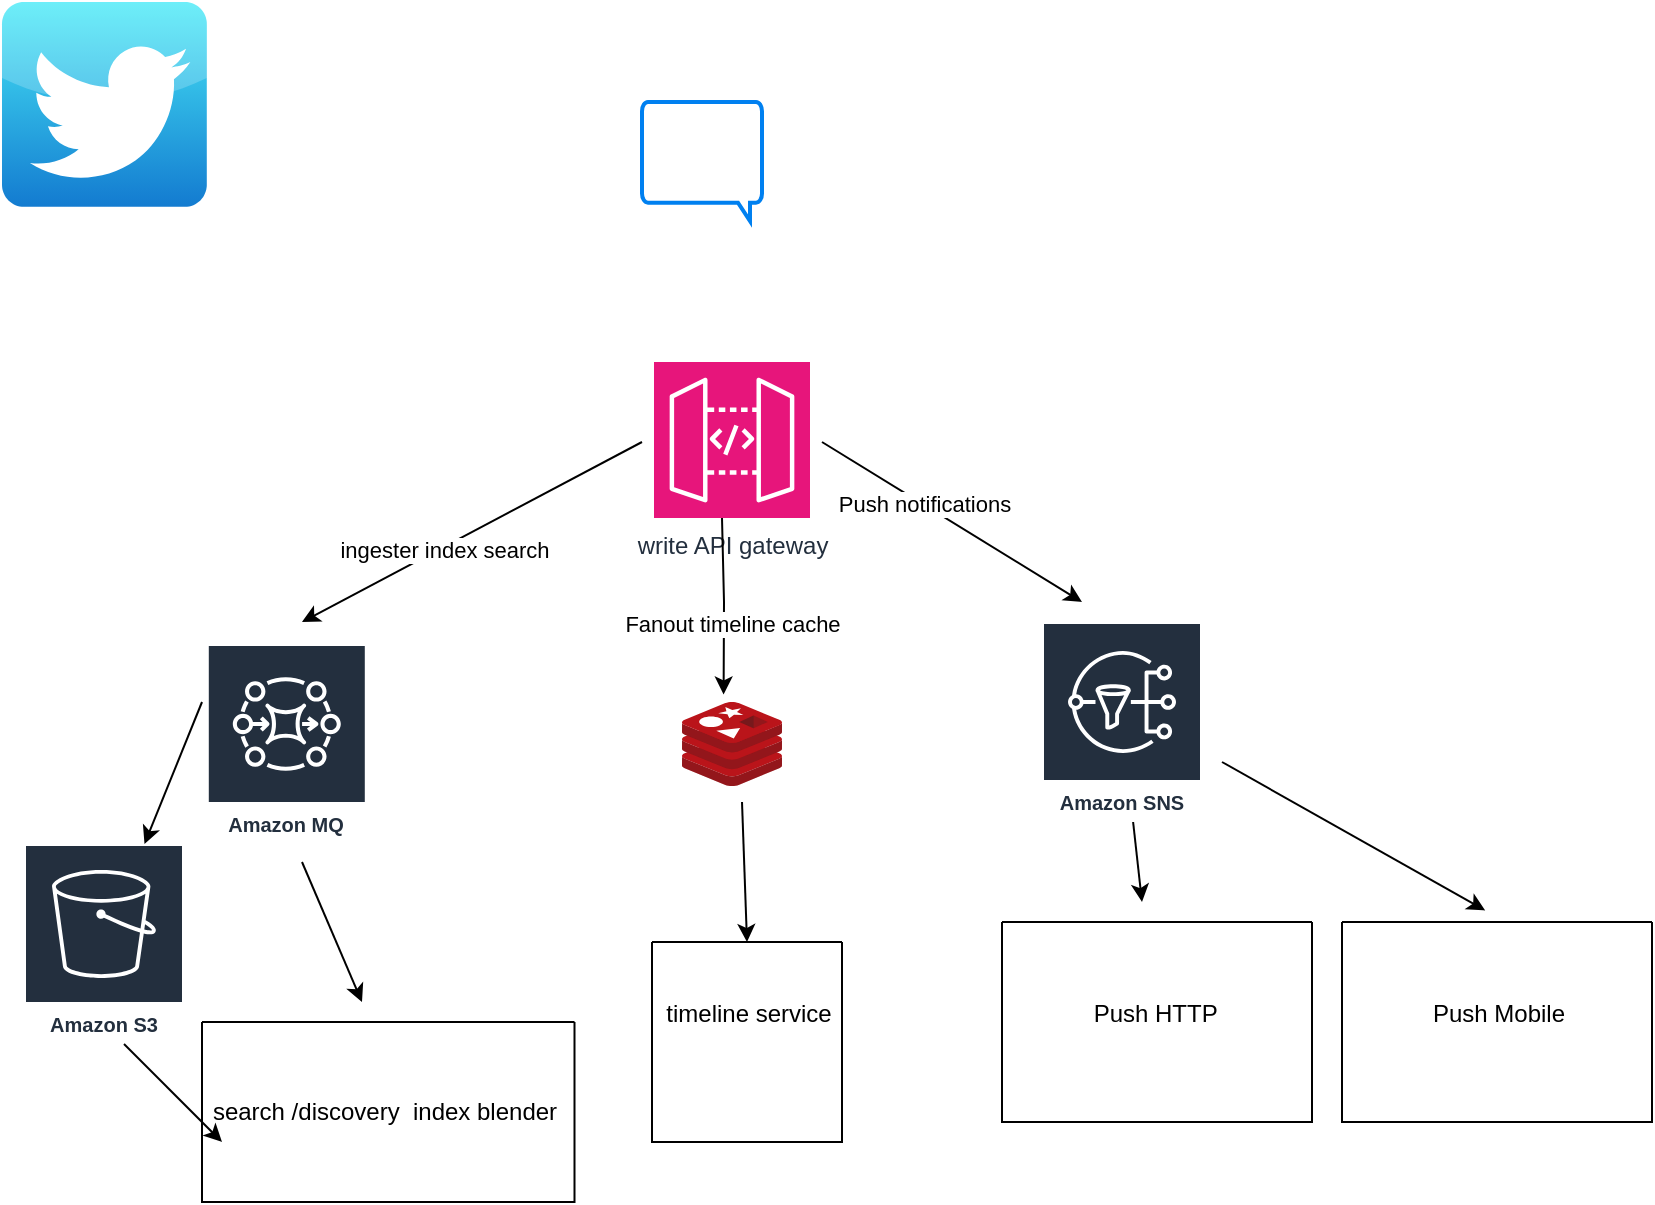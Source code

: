 <mxfile version="24.0.7" type="github">
  <diagram name="Page-1" id="Kx_ZAv3h6-Mh3C6Pe846">
    <mxGraphModel dx="1050" dy="565" grid="1" gridSize="10" guides="1" tooltips="1" connect="1" arrows="1" fold="1" page="1" pageScale="1" pageWidth="850" pageHeight="1100" math="0" shadow="0">
      <root>
        <mxCell id="0" />
        <mxCell id="1" parent="0" />
        <mxCell id="dJiBCfVNSnD9k2AhSeLN-1" value="" style="dashed=0;outlineConnect=0;html=1;align=center;labelPosition=center;verticalLabelPosition=bottom;verticalAlign=top;shape=mxgraph.webicons.twitter;fillColor=#49EAF7;gradientColor=#137BD0" vertex="1" parent="1">
          <mxGeometry x="10" y="10" width="102.4" height="102.4" as="geometry" />
        </mxCell>
        <mxCell id="dJiBCfVNSnD9k2AhSeLN-2" value="" style="html=1;verticalLabelPosition=bottom;align=center;labelBackgroundColor=#ffffff;verticalAlign=top;strokeWidth=2;strokeColor=#0080F0;shadow=0;dashed=0;shape=mxgraph.ios7.icons.message;" vertex="1" parent="1">
          <mxGeometry x="330" y="60" width="60" height="59.5" as="geometry" />
        </mxCell>
        <mxCell id="dJiBCfVNSnD9k2AhSeLN-3" value="write API gateway" style="sketch=0;points=[[0,0,0],[0.25,0,0],[0.5,0,0],[0.75,0,0],[1,0,0],[0,1,0],[0.25,1,0],[0.5,1,0],[0.75,1,0],[1,1,0],[0,0.25,0],[0,0.5,0],[0,0.75,0],[1,0.25,0],[1,0.5,0],[1,0.75,0]];outlineConnect=0;fontColor=#232F3E;fillColor=#E7157B;strokeColor=#ffffff;dashed=0;verticalLabelPosition=bottom;verticalAlign=top;align=center;html=1;fontSize=12;fontStyle=0;aspect=fixed;shape=mxgraph.aws4.resourceIcon;resIcon=mxgraph.aws4.api_gateway;" vertex="1" parent="1">
          <mxGeometry x="336" y="190" width="78" height="78" as="geometry" />
        </mxCell>
        <mxCell id="dJiBCfVNSnD9k2AhSeLN-4" value="" style="image;sketch=0;aspect=fixed;html=1;points=[];align=center;fontSize=12;image=img/lib/mscae/Cache_Redis_Product.svg;" vertex="1" parent="1">
          <mxGeometry x="350" y="360" width="50" height="42" as="geometry" />
        </mxCell>
        <mxCell id="dJiBCfVNSnD9k2AhSeLN-5" value="Amazon MQ" style="sketch=0;outlineConnect=0;fontColor=#232F3E;gradientColor=none;strokeColor=#ffffff;fillColor=#232F3E;dashed=0;verticalLabelPosition=middle;verticalAlign=bottom;align=center;html=1;whiteSpace=wrap;fontSize=10;fontStyle=1;spacing=3;shape=mxgraph.aws4.productIcon;prIcon=mxgraph.aws4.mq;" vertex="1" parent="1">
          <mxGeometry x="112.4" y="331" width="80" height="100" as="geometry" />
        </mxCell>
        <mxCell id="dJiBCfVNSnD9k2AhSeLN-7" value="Amazon SNS" style="sketch=0;outlineConnect=0;fontColor=#232F3E;gradientColor=none;strokeColor=#ffffff;fillColor=#232F3E;dashed=0;verticalLabelPosition=middle;verticalAlign=bottom;align=center;html=1;whiteSpace=wrap;fontSize=10;fontStyle=1;spacing=3;shape=mxgraph.aws4.productIcon;prIcon=mxgraph.aws4.sns;" vertex="1" parent="1">
          <mxGeometry x="530" y="320" width="80" height="100" as="geometry" />
        </mxCell>
        <mxCell id="dJiBCfVNSnD9k2AhSeLN-9" value="" style="endArrow=classic;html=1;rounded=0;" edge="1" parent="1">
          <mxGeometry width="50" height="50" relative="1" as="geometry">
            <mxPoint x="420" y="230" as="sourcePoint" />
            <mxPoint x="550" y="310" as="targetPoint" />
          </mxGeometry>
        </mxCell>
        <mxCell id="dJiBCfVNSnD9k2AhSeLN-10" value="Push notifications" style="edgeLabel;html=1;align=center;verticalAlign=middle;resizable=0;points=[];" vertex="1" connectable="0" parent="dJiBCfVNSnD9k2AhSeLN-9">
          <mxGeometry x="-0.22" relative="1" as="geometry">
            <mxPoint as="offset" />
          </mxGeometry>
        </mxCell>
        <mxCell id="dJiBCfVNSnD9k2AhSeLN-11" value="" style="endArrow=classic;html=1;rounded=0;entryX=0.416;entryY=-0.09;entryDx=0;entryDy=0;entryPerimeter=0;" edge="1" parent="1" target="dJiBCfVNSnD9k2AhSeLN-4">
          <mxGeometry width="50" height="50" relative="1" as="geometry">
            <mxPoint x="370" y="268" as="sourcePoint" />
            <mxPoint x="500" y="348" as="targetPoint" />
            <Array as="points">
              <mxPoint x="371" y="310" />
            </Array>
          </mxGeometry>
        </mxCell>
        <mxCell id="dJiBCfVNSnD9k2AhSeLN-12" value="Fanout timeline cache" style="edgeLabel;html=1;align=center;verticalAlign=middle;resizable=0;points=[];" vertex="1" connectable="0" parent="dJiBCfVNSnD9k2AhSeLN-11">
          <mxGeometry x="-0.22" relative="1" as="geometry">
            <mxPoint x="4" y="18" as="offset" />
          </mxGeometry>
        </mxCell>
        <mxCell id="dJiBCfVNSnD9k2AhSeLN-13" value="" style="endArrow=classic;html=1;rounded=0;" edge="1" parent="1">
          <mxGeometry width="50" height="50" relative="1" as="geometry">
            <mxPoint x="330" y="230" as="sourcePoint" />
            <mxPoint x="160" y="320" as="targetPoint" />
          </mxGeometry>
        </mxCell>
        <mxCell id="dJiBCfVNSnD9k2AhSeLN-14" value="ingester index search" style="edgeLabel;html=1;align=center;verticalAlign=middle;resizable=0;points=[];" vertex="1" connectable="0" parent="dJiBCfVNSnD9k2AhSeLN-13">
          <mxGeometry x="0.169" relative="1" as="geometry">
            <mxPoint y="1" as="offset" />
          </mxGeometry>
        </mxCell>
        <mxCell id="dJiBCfVNSnD9k2AhSeLN-15" value="Amazon S3" style="sketch=0;outlineConnect=0;fontColor=#232F3E;gradientColor=none;strokeColor=#ffffff;fillColor=#232F3E;dashed=0;verticalLabelPosition=middle;verticalAlign=bottom;align=center;html=1;whiteSpace=wrap;fontSize=10;fontStyle=1;spacing=3;shape=mxgraph.aws4.productIcon;prIcon=mxgraph.aws4.s3;" vertex="1" parent="1">
          <mxGeometry x="21" y="431" width="80" height="100" as="geometry" />
        </mxCell>
        <mxCell id="dJiBCfVNSnD9k2AhSeLN-16" value="" style="endArrow=classic;html=1;rounded=0;" edge="1" parent="1" target="dJiBCfVNSnD9k2AhSeLN-15">
          <mxGeometry width="50" height="50" relative="1" as="geometry">
            <mxPoint x="110" y="360" as="sourcePoint" />
            <mxPoint x="60" y="330" as="targetPoint" />
          </mxGeometry>
        </mxCell>
        <mxCell id="dJiBCfVNSnD9k2AhSeLN-17" value="" style="swimlane;startSize=0;" vertex="1" parent="1">
          <mxGeometry x="335" y="480" width="95" height="100" as="geometry">
            <mxRectangle x="335" y="480" width="50" height="40" as="alternateBounds" />
          </mxGeometry>
        </mxCell>
        <mxCell id="dJiBCfVNSnD9k2AhSeLN-18" value="timeline service" style="text;html=1;align=center;verticalAlign=middle;resizable=0;points=[];autosize=1;strokeColor=none;fillColor=none;" vertex="1" parent="dJiBCfVNSnD9k2AhSeLN-17">
          <mxGeometry x="-7.5" y="21" width="110" height="30" as="geometry" />
        </mxCell>
        <mxCell id="dJiBCfVNSnD9k2AhSeLN-19" value="" style="swimlane;startSize=0;" vertex="1" parent="1">
          <mxGeometry x="110" y="520" width="186.25" height="90" as="geometry">
            <mxRectangle x="335" y="480" width="50" height="40" as="alternateBounds" />
          </mxGeometry>
        </mxCell>
        <mxCell id="dJiBCfVNSnD9k2AhSeLN-20" value="search /discovery&amp;nbsp; index blender" style="text;html=1;align=center;verticalAlign=middle;resizable=0;points=[];autosize=1;strokeColor=none;fillColor=none;" vertex="1" parent="dJiBCfVNSnD9k2AhSeLN-19">
          <mxGeometry x="-9" y="30" width="200" height="30" as="geometry" />
        </mxCell>
        <mxCell id="dJiBCfVNSnD9k2AhSeLN-21" value="" style="endArrow=classic;html=1;rounded=0;" edge="1" parent="1">
          <mxGeometry width="50" height="50" relative="1" as="geometry">
            <mxPoint x="160" y="440" as="sourcePoint" />
            <mxPoint x="190" y="510" as="targetPoint" />
          </mxGeometry>
        </mxCell>
        <mxCell id="dJiBCfVNSnD9k2AhSeLN-22" value="" style="endArrow=classic;html=1;rounded=0;" edge="1" parent="1">
          <mxGeometry width="50" height="50" relative="1" as="geometry">
            <mxPoint x="71" y="531" as="sourcePoint" />
            <mxPoint x="120" y="580" as="targetPoint" />
          </mxGeometry>
        </mxCell>
        <mxCell id="dJiBCfVNSnD9k2AhSeLN-23" value="" style="endArrow=classic;html=1;rounded=0;entryX=0.5;entryY=0;entryDx=0;entryDy=0;" edge="1" parent="1" target="dJiBCfVNSnD9k2AhSeLN-17">
          <mxGeometry width="50" height="50" relative="1" as="geometry">
            <mxPoint x="380" y="410" as="sourcePoint" />
            <mxPoint x="410" y="480" as="targetPoint" />
          </mxGeometry>
        </mxCell>
        <mxCell id="dJiBCfVNSnD9k2AhSeLN-24" value="" style="swimlane;startSize=0;" vertex="1" parent="1">
          <mxGeometry x="510" y="470" width="155" height="100" as="geometry">
            <mxRectangle x="335" y="480" width="50" height="40" as="alternateBounds" />
          </mxGeometry>
        </mxCell>
        <mxCell id="dJiBCfVNSnD9k2AhSeLN-25" value="Push HTTP&amp;nbsp;" style="text;html=1;align=center;verticalAlign=middle;resizable=0;points=[];autosize=1;strokeColor=none;fillColor=none;" vertex="1" parent="dJiBCfVNSnD9k2AhSeLN-24">
          <mxGeometry x="32.5" y="31" width="90" height="30" as="geometry" />
        </mxCell>
        <mxCell id="dJiBCfVNSnD9k2AhSeLN-26" value="" style="endArrow=classic;html=1;rounded=0;" edge="1" parent="1" source="dJiBCfVNSnD9k2AhSeLN-7">
          <mxGeometry width="50" height="50" relative="1" as="geometry">
            <mxPoint x="550" y="420" as="sourcePoint" />
            <mxPoint x="580" y="460" as="targetPoint" />
          </mxGeometry>
        </mxCell>
        <mxCell id="dJiBCfVNSnD9k2AhSeLN-27" value="" style="swimlane;startSize=0;" vertex="1" parent="1">
          <mxGeometry x="680" y="470" width="155" height="100" as="geometry">
            <mxRectangle x="335" y="480" width="50" height="40" as="alternateBounds" />
          </mxGeometry>
        </mxCell>
        <mxCell id="dJiBCfVNSnD9k2AhSeLN-28" value="Push Mobile" style="text;html=1;align=center;verticalAlign=middle;resizable=0;points=[];autosize=1;strokeColor=none;fillColor=none;" vertex="1" parent="dJiBCfVNSnD9k2AhSeLN-27">
          <mxGeometry x="32.5" y="31" width="90" height="30" as="geometry" />
        </mxCell>
        <mxCell id="dJiBCfVNSnD9k2AhSeLN-29" value="" style="endArrow=classic;html=1;rounded=0;entryX=0.462;entryY=-0.058;entryDx=0;entryDy=0;entryPerimeter=0;" edge="1" parent="1" target="dJiBCfVNSnD9k2AhSeLN-27">
          <mxGeometry width="50" height="50" relative="1" as="geometry">
            <mxPoint x="620" y="390" as="sourcePoint" />
            <mxPoint x="590" y="470" as="targetPoint" />
          </mxGeometry>
        </mxCell>
      </root>
    </mxGraphModel>
  </diagram>
</mxfile>
